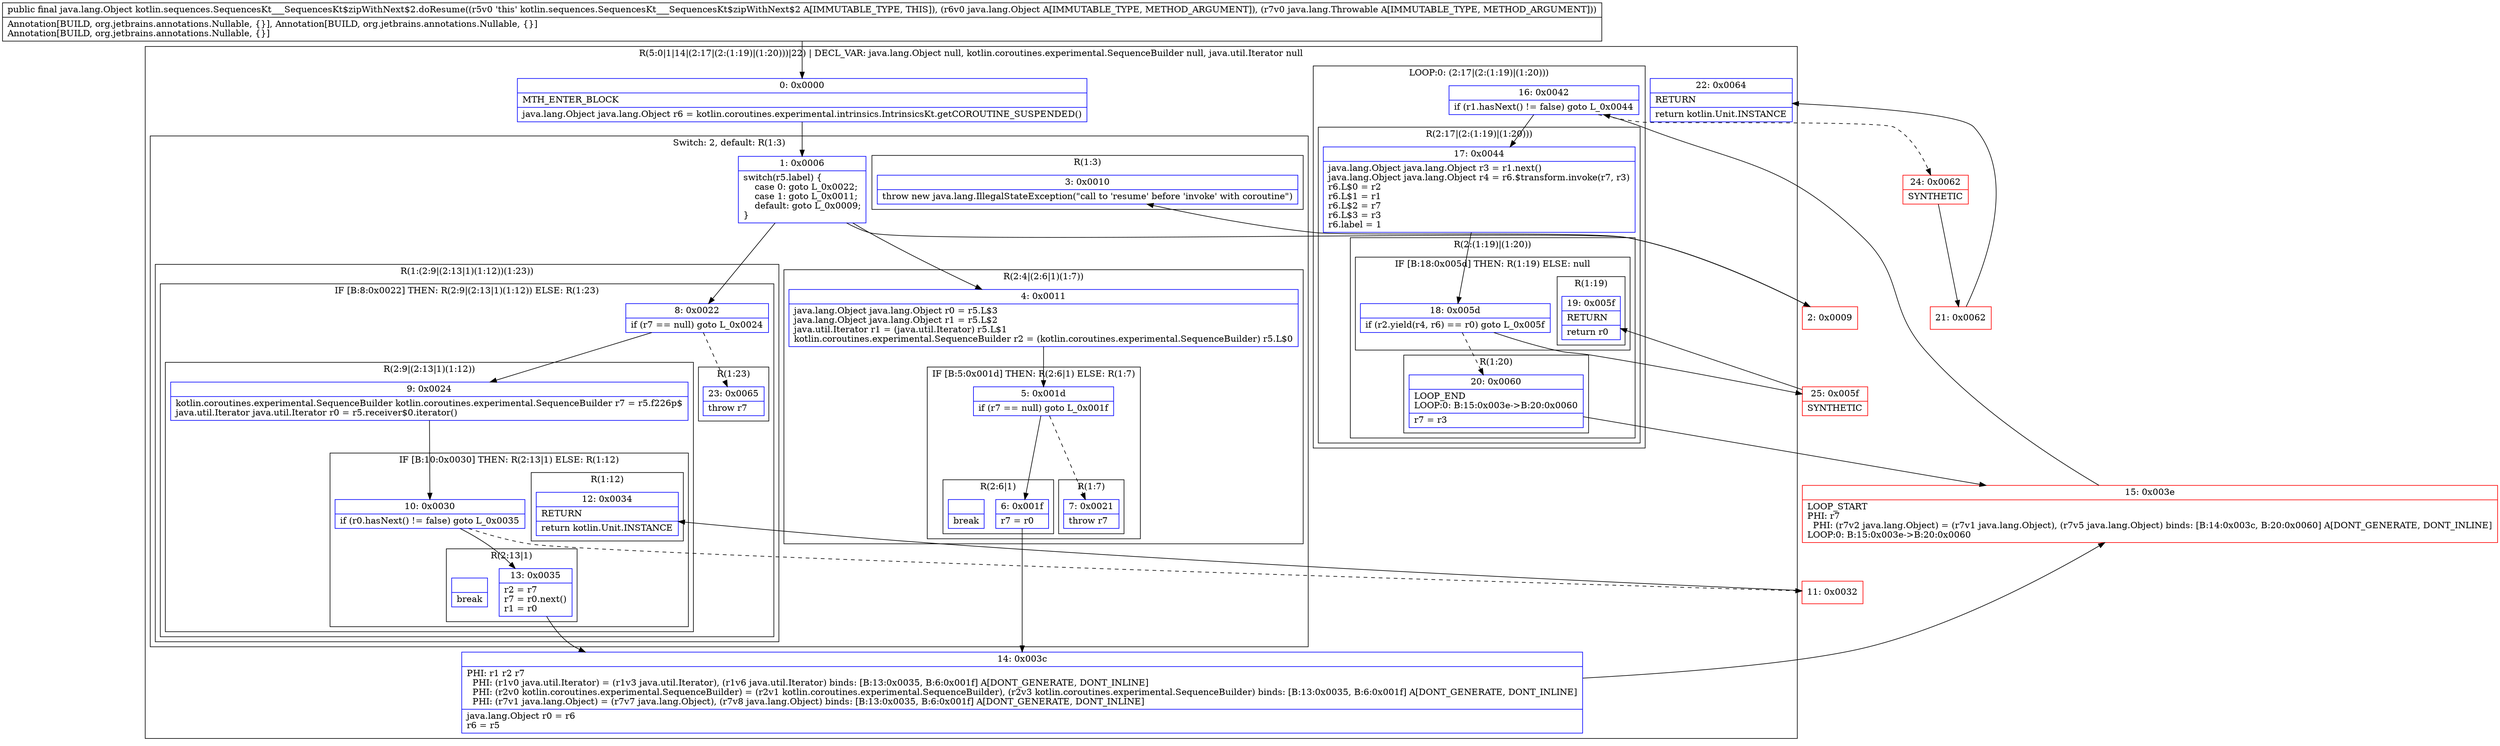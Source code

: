 digraph "CFG forkotlin.sequences.SequencesKt___SequencesKt$zipWithNext$2.doResume(Ljava\/lang\/Object;Ljava\/lang\/Throwable;)Ljava\/lang\/Object;" {
subgraph cluster_Region_1637172365 {
label = "R(5:0|1|14|(2:17|(2:(1:19)|(1:20)))|22) | DECL_VAR: java.lang.Object null, kotlin.coroutines.experimental.SequenceBuilder null, java.util.Iterator null\l";
node [shape=record,color=blue];
Node_0 [shape=record,label="{0\:\ 0x0000|MTH_ENTER_BLOCK\l|java.lang.Object java.lang.Object r6 = kotlin.coroutines.experimental.intrinsics.IntrinsicsKt.getCOROUTINE_SUSPENDED()\l}"];
subgraph cluster_SwitchRegion_375249896 {
label = "Switch: 2, default: R(1:3)";
node [shape=record,color=blue];
Node_1 [shape=record,label="{1\:\ 0x0006|switch(r5.label) \{\l    case 0: goto L_0x0022;\l    case 1: goto L_0x0011;\l    default: goto L_0x0009;\l\}\l}"];
subgraph cluster_Region_766288581 {
label = "R(1:(2:9|(2:13|1)(1:12))(1:23))";
node [shape=record,color=blue];
subgraph cluster_IfRegion_435694466 {
label = "IF [B:8:0x0022] THEN: R(2:9|(2:13|1)(1:12)) ELSE: R(1:23)";
node [shape=record,color=blue];
Node_8 [shape=record,label="{8\:\ 0x0022|if (r7 == null) goto L_0x0024\l}"];
subgraph cluster_Region_297259961 {
label = "R(2:9|(2:13|1)(1:12))";
node [shape=record,color=blue];
Node_9 [shape=record,label="{9\:\ 0x0024|kotlin.coroutines.experimental.SequenceBuilder kotlin.coroutines.experimental.SequenceBuilder r7 = r5.f226p$\ljava.util.Iterator java.util.Iterator r0 = r5.receiver$0.iterator()\l}"];
subgraph cluster_IfRegion_1456996497 {
label = "IF [B:10:0x0030] THEN: R(2:13|1) ELSE: R(1:12)";
node [shape=record,color=blue];
Node_10 [shape=record,label="{10\:\ 0x0030|if (r0.hasNext() != false) goto L_0x0035\l}"];
subgraph cluster_Region_1272416579 {
label = "R(2:13|1)";
node [shape=record,color=blue];
Node_13 [shape=record,label="{13\:\ 0x0035|r2 = r7\lr7 = r0.next()\lr1 = r0\l}"];
Node_InsnContainer_1714416603 [shape=record,label="{|break\l}"];
}
subgraph cluster_Region_517340781 {
label = "R(1:12)";
node [shape=record,color=blue];
Node_12 [shape=record,label="{12\:\ 0x0034|RETURN\l|return kotlin.Unit.INSTANCE\l}"];
}
}
}
subgraph cluster_Region_1445449208 {
label = "R(1:23)";
node [shape=record,color=blue];
Node_23 [shape=record,label="{23\:\ 0x0065|throw r7\l}"];
}
}
}
subgraph cluster_Region_956558984 {
label = "R(2:4|(2:6|1)(1:7))";
node [shape=record,color=blue];
Node_4 [shape=record,label="{4\:\ 0x0011|java.lang.Object java.lang.Object r0 = r5.L$3\ljava.lang.Object java.lang.Object r1 = r5.L$2\ljava.util.Iterator r1 = (java.util.Iterator) r5.L$1\lkotlin.coroutines.experimental.SequenceBuilder r2 = (kotlin.coroutines.experimental.SequenceBuilder) r5.L$0\l}"];
subgraph cluster_IfRegion_249256069 {
label = "IF [B:5:0x001d] THEN: R(2:6|1) ELSE: R(1:7)";
node [shape=record,color=blue];
Node_5 [shape=record,label="{5\:\ 0x001d|if (r7 == null) goto L_0x001f\l}"];
subgraph cluster_Region_1928953206 {
label = "R(2:6|1)";
node [shape=record,color=blue];
Node_6 [shape=record,label="{6\:\ 0x001f|r7 = r0\l}"];
Node_InsnContainer_397614006 [shape=record,label="{|break\l}"];
}
subgraph cluster_Region_639936955 {
label = "R(1:7)";
node [shape=record,color=blue];
Node_7 [shape=record,label="{7\:\ 0x0021|throw r7\l}"];
}
}
}
subgraph cluster_Region_1308948618 {
label = "R(1:3)";
node [shape=record,color=blue];
Node_3 [shape=record,label="{3\:\ 0x0010|throw new java.lang.IllegalStateException(\"call to 'resume' before 'invoke' with coroutine\")\l}"];
}
}
Node_14 [shape=record,label="{14\:\ 0x003c|PHI: r1 r2 r7 \l  PHI: (r1v0 java.util.Iterator) = (r1v3 java.util.Iterator), (r1v6 java.util.Iterator) binds: [B:13:0x0035, B:6:0x001f] A[DONT_GENERATE, DONT_INLINE]\l  PHI: (r2v0 kotlin.coroutines.experimental.SequenceBuilder) = (r2v1 kotlin.coroutines.experimental.SequenceBuilder), (r2v3 kotlin.coroutines.experimental.SequenceBuilder) binds: [B:13:0x0035, B:6:0x001f] A[DONT_GENERATE, DONT_INLINE]\l  PHI: (r7v1 java.lang.Object) = (r7v7 java.lang.Object), (r7v8 java.lang.Object) binds: [B:13:0x0035, B:6:0x001f] A[DONT_GENERATE, DONT_INLINE]\l|java.lang.Object r0 = r6\lr6 = r5\l}"];
subgraph cluster_LoopRegion_449810111 {
label = "LOOP:0: (2:17|(2:(1:19)|(1:20)))";
node [shape=record,color=blue];
Node_16 [shape=record,label="{16\:\ 0x0042|if (r1.hasNext() != false) goto L_0x0044\l}"];
subgraph cluster_Region_937823331 {
label = "R(2:17|(2:(1:19)|(1:20)))";
node [shape=record,color=blue];
Node_17 [shape=record,label="{17\:\ 0x0044|java.lang.Object java.lang.Object r3 = r1.next()\ljava.lang.Object java.lang.Object r4 = r6.$transform.invoke(r7, r3)\lr6.L$0 = r2\lr6.L$1 = r1\lr6.L$2 = r7\lr6.L$3 = r3\lr6.label = 1\l}"];
subgraph cluster_Region_355354875 {
label = "R(2:(1:19)|(1:20))";
node [shape=record,color=blue];
subgraph cluster_IfRegion_2032648679 {
label = "IF [B:18:0x005d] THEN: R(1:19) ELSE: null";
node [shape=record,color=blue];
Node_18 [shape=record,label="{18\:\ 0x005d|if (r2.yield(r4, r6) == r0) goto L_0x005f\l}"];
subgraph cluster_Region_239976977 {
label = "R(1:19)";
node [shape=record,color=blue];
Node_19 [shape=record,label="{19\:\ 0x005f|RETURN\l|return r0\l}"];
}
}
subgraph cluster_Region_1657033731 {
label = "R(1:20)";
node [shape=record,color=blue];
Node_20 [shape=record,label="{20\:\ 0x0060|LOOP_END\lLOOP:0: B:15:0x003e\-\>B:20:0x0060\l|r7 = r3\l}"];
}
}
}
}
Node_22 [shape=record,label="{22\:\ 0x0064|RETURN\l|return kotlin.Unit.INSTANCE\l}"];
}
Node_2 [shape=record,color=red,label="{2\:\ 0x0009}"];
Node_11 [shape=record,color=red,label="{11\:\ 0x0032}"];
Node_15 [shape=record,color=red,label="{15\:\ 0x003e|LOOP_START\lPHI: r7 \l  PHI: (r7v2 java.lang.Object) = (r7v1 java.lang.Object), (r7v5 java.lang.Object) binds: [B:14:0x003c, B:20:0x0060] A[DONT_GENERATE, DONT_INLINE]\lLOOP:0: B:15:0x003e\-\>B:20:0x0060\l}"];
Node_21 [shape=record,color=red,label="{21\:\ 0x0062}"];
Node_24 [shape=record,color=red,label="{24\:\ 0x0062|SYNTHETIC\l}"];
Node_25 [shape=record,color=red,label="{25\:\ 0x005f|SYNTHETIC\l}"];
MethodNode[shape=record,label="{public final java.lang.Object kotlin.sequences.SequencesKt___SequencesKt$zipWithNext$2.doResume((r5v0 'this' kotlin.sequences.SequencesKt___SequencesKt$zipWithNext$2 A[IMMUTABLE_TYPE, THIS]), (r6v0 java.lang.Object A[IMMUTABLE_TYPE, METHOD_ARGUMENT]), (r7v0 java.lang.Throwable A[IMMUTABLE_TYPE, METHOD_ARGUMENT]))  | Annotation[BUILD, org.jetbrains.annotations.Nullable, \{\}], Annotation[BUILD, org.jetbrains.annotations.Nullable, \{\}]\lAnnotation[BUILD, org.jetbrains.annotations.Nullable, \{\}]\l}"];
MethodNode -> Node_0;
Node_0 -> Node_1;
Node_1 -> Node_2;
Node_1 -> Node_4;
Node_1 -> Node_8;
Node_8 -> Node_9;
Node_8 -> Node_23[style=dashed];
Node_9 -> Node_10;
Node_10 -> Node_11[style=dashed];
Node_10 -> Node_13;
Node_13 -> Node_14;
Node_4 -> Node_5;
Node_5 -> Node_6;
Node_5 -> Node_7[style=dashed];
Node_6 -> Node_14;
Node_14 -> Node_15;
Node_16 -> Node_17;
Node_16 -> Node_24[style=dashed];
Node_17 -> Node_18;
Node_18 -> Node_20[style=dashed];
Node_18 -> Node_25;
Node_20 -> Node_15;
Node_2 -> Node_3;
Node_11 -> Node_12;
Node_15 -> Node_16;
Node_21 -> Node_22;
Node_24 -> Node_21;
Node_25 -> Node_19;
}

